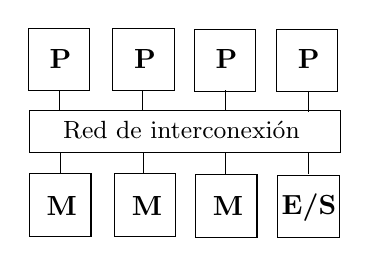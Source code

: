\begin{tikzpicture}[x=0.75pt,y=0.75pt,yscale=-1,xscale=1]
%uncomment if require: \path (0,235); %set diagram left start at 0, and has height of 235

%Shape: Rectangle [id:dp1388771205713386]
\draw   (90.6,79.74) -- (240.38,79.74) -- (240.38,99.82) -- (90.6,99.82) -- cycle ;
%Shape: Rectangle [id:dp7715938821633621]
\draw   (90,39.98) -- (119.59,39.98) -- (119.59,70) -- (90,70) -- cycle ;
%Shape: Rectangle [id:dp2149759037343656]
\draw   (130.8,39.98) -- (160.39,39.98) -- (160.39,70) -- (130.8,70) -- cycle ;
%Shape: Rectangle [id:dp48718644358649077]
\draw   (170,40.38) -- (199.59,40.38) -- (199.59,70.4) -- (170,70.4) -- cycle ;
%Shape: Rectangle [id:dp4526044131265844]
\draw   (209.6,40.58) -- (239.19,40.58) -- (239.19,70.6) -- (209.6,70.6) -- cycle ;
%Shape: Rectangle [id:dp974079393192987]
\draw   (90.65,110.18) -- (120.24,110.18) -- (120.24,140.2) -- (90.65,140.2) -- cycle ;
%Shape: Rectangle [id:dp6514697889359573]
\draw   (131.45,110.18) -- (161.04,110.18) -- (161.04,140.2) -- (131.45,140.2) -- cycle ;
%Shape: Rectangle [id:dp3675260839451622]
\draw   (170.65,110.58) -- (200.24,110.58) -- (200.24,140.6) -- (170.65,140.6) -- cycle ;
%Shape: Rectangle [id:dp5150776265573659]
\draw   (210.25,110.78) -- (239.84,110.78) -- (239.84,140.8) -- (210.25,140.8) -- cycle ;
%Straight Lines [id:da8737015330323414]
\draw    (104.98,69.77) -- (104.98,79.8) ;
%Straight Lines [id:da2156293649560963]
\draw    (144.98,69.97) -- (144.98,80) ;
%Straight Lines [id:da6056566302075724]
\draw    (104.98,69.77) -- (104.98,79.8) ;
%Straight Lines [id:da001765354038316902]
\draw    (144.98,69.97) -- (144.98,80) ;
%Straight Lines [id:da2798932998598058]
\draw    (185.18,69.97) -- (185.18,80) ;
%Straight Lines [id:da6563141101138771]
\draw    (225.18,70.17) -- (225.18,80.2) ;
%Straight Lines [id:da5650083821579299]
\draw    (105.43,99.77) -- (105.43,109.8) ;
%Straight Lines [id:da2651094160788827]
\draw    (145.43,99.97) -- (145.43,110) ;
%Straight Lines [id:da025547387273394784]
\draw    (185.18,99.97) -- (185.18,110) ;
%Straight Lines [id:da95584766517231]
\draw    (225.18,100.17) -- (225.18,110.2) ;

% Text Node
\draw (105.6,83.74) node [anchor=north west][inner sep=0.75pt]   [align=left] {\small Red de interconexión};
% Text Node
\draw (99,49) node [anchor=north west][inner sep=0.75pt]   [align=left] {\textbf{P}};
% Text Node
\draw (139.8,49) node [anchor=north west][inner sep=0.75pt]   [align=left] {\textbf{P}};
% Text Node
\draw (179,49) node [anchor=north west][inner sep=0.75pt]   [align=left] {\textbf{P}};
% Text Node
\draw (218.6,49) node [anchor=north west][inner sep=0.75pt]   [align=left] {\textbf{P}};
% Text Node
\draw (97.65,120) node [anchor=north west][inner sep=0.75pt]   [align=left] {\textbf{M}};
% Text Node
\draw (138.65,120) node [anchor=north west][inner sep=0.75pt]   [align=left] {\textbf{M}};
% Text Node
\draw (177.65,120) node [anchor=north west][inner sep=0.75pt]   [align=left] {\textbf{M}};
% Text Node
\draw (210.85,118.5) node [anchor=north west][inner sep=0.75pt]   [align=left] {\textbf{E/S}};
\end{tikzpicture}
